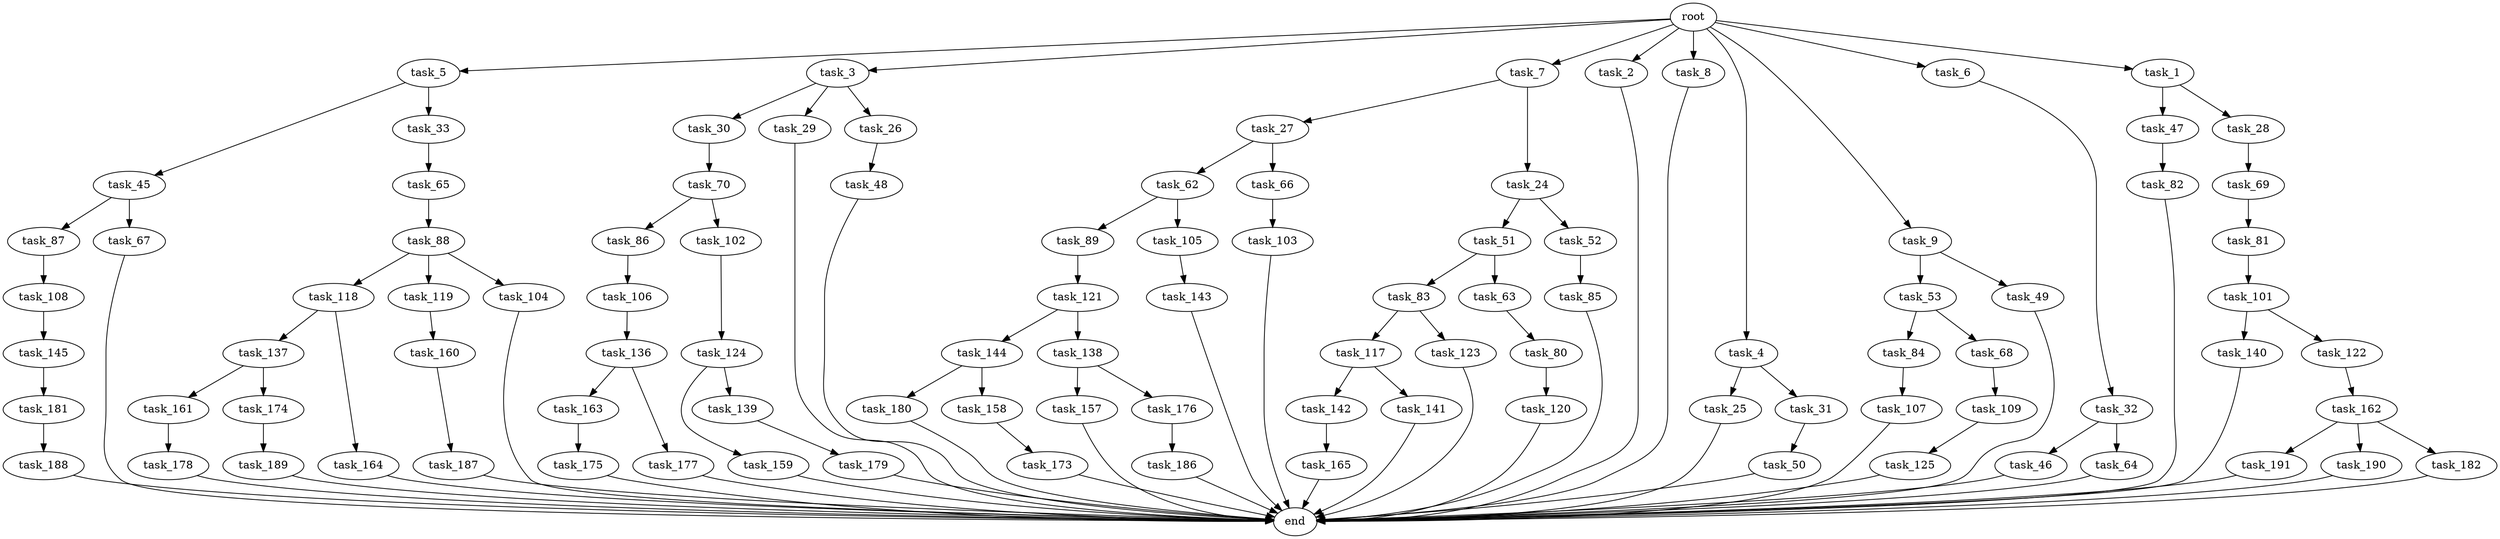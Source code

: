 digraph G {
  task_173 [size="3435973836.800000"];
  task_65 [size="30923764531.200001"];
  task_45 [size="7730941132.800000"];
  task_89 [size="3435973836.800000"];
  task_5 [size="102.400000"];
  task_47 [size="69578470195.199997"];
  task_3 [size="102.400000"];
  task_7 [size="102.400000"];
  task_30 [size="7730941132.800000"];
  task_2 [size="102.400000"];
  end [size="0.000000"];
  task_8 [size="102.400000"];
  task_125 [size="54975581388.800003"];
  task_163 [size="21474836480.000000"];
  task_69 [size="3435973836.800000"];
  task_53 [size="13743895347.200001"];
  task_84 [size="21474836480.000000"];
  task_49 [size="13743895347.200001"];
  task_187 [size="54975581388.800003"];
  task_86 [size="3435973836.800000"];
  task_117 [size="21474836480.000000"];
  task_109 [size="54975581388.800003"];
  task_177 [size="21474836480.000000"];
  task_33 [size="7730941132.800000"];
  task_118 [size="30923764531.200001"];
  task_189 [size="7730941132.800000"];
  task_106 [size="13743895347.200001"];
  task_160 [size="3435973836.800000"];
  task_105 [size="3435973836.800000"];
  task_48 [size="13743895347.200001"];
  task_4 [size="102.400000"];
  task_157 [size="21474836480.000000"];
  task_176 [size="21474836480.000000"];
  task_181 [size="21474836480.000000"];
  task_85 [size="42090679500.800003"];
  task_120 [size="13743895347.200001"];
  task_82 [size="54975581388.800003"];
  task_144 [size="7730941132.800000"];
  task_50 [size="21474836480.000000"];
  task_161 [size="3435973836.800000"];
  task_83 [size="7730941132.800000"];
  task_191 [size="54975581388.800003"];
  task_103 [size="30923764531.200001"];
  task_62 [size="69578470195.199997"];
  task_9 [size="102.400000"];
  task_46 [size="30923764531.200001"];
  task_175 [size="42090679500.800003"];
  task_124 [size="7730941132.800000"];
  task_121 [size="54975581388.800003"];
  task_186 [size="54975581388.800003"];
  task_107 [size="21474836480.000000"];
  task_25 [size="85899345920.000000"];
  task_27 [size="42090679500.800003"];
  task_179 [size="54975581388.800003"];
  task_6 [size="102.400000"];
  task_143 [size="7730941132.800000"];
  task_80 [size="42090679500.800003"];
  task_51 [size="3435973836.800000"];
  task_66 [size="69578470195.199997"];
  task_142 [size="42090679500.800003"];
  root [size="0.000000"];
  task_136 [size="85899345920.000000"];
  task_32 [size="85899345920.000000"];
  task_141 [size="42090679500.800003"];
  task_188 [size="21474836480.000000"];
  task_180 [size="85899345920.000000"];
  task_81 [size="7730941132.800000"];
  task_88 [size="7730941132.800000"];
  task_28 [size="69578470195.199997"];
  task_140 [size="54975581388.800003"];
  task_52 [size="3435973836.800000"];
  task_87 [size="13743895347.200001"];
  task_29 [size="7730941132.800000"];
  task_31 [size="85899345920.000000"];
  task_165 [size="3435973836.800000"];
  task_122 [size="54975581388.800003"];
  task_119 [size="30923764531.200001"];
  task_63 [size="7730941132.800000"];
  task_24 [size="42090679500.800003"];
  task_162 [size="13743895347.200001"];
  task_101 [size="42090679500.800003"];
  task_26 [size="7730941132.800000"];
  task_67 [size="13743895347.200001"];
  task_178 [size="13743895347.200001"];
  task_159 [size="54975581388.800003"];
  task_102 [size="3435973836.800000"];
  task_158 [size="85899345920.000000"];
  task_137 [size="42090679500.800003"];
  task_138 [size="7730941132.800000"];
  task_139 [size="54975581388.800003"];
  task_164 [size="42090679500.800003"];
  task_190 [size="54975581388.800003"];
  task_1 [size="102.400000"];
  task_108 [size="13743895347.200001"];
  task_68 [size="21474836480.000000"];
  task_104 [size="30923764531.200001"];
  task_182 [size="54975581388.800003"];
  task_70 [size="30923764531.200001"];
  task_174 [size="3435973836.800000"];
  task_145 [size="7730941132.800000"];
  task_64 [size="30923764531.200001"];
  task_123 [size="21474836480.000000"];

  task_173 -> end [size="1.000000"];
  task_65 -> task_88 [size="75497472.000000"];
  task_45 -> task_87 [size="134217728.000000"];
  task_45 -> task_67 [size="134217728.000000"];
  task_89 -> task_121 [size="536870912.000000"];
  task_5 -> task_33 [size="75497472.000000"];
  task_5 -> task_45 [size="75497472.000000"];
  task_47 -> task_82 [size="536870912.000000"];
  task_3 -> task_30 [size="75497472.000000"];
  task_3 -> task_26 [size="75497472.000000"];
  task_3 -> task_29 [size="75497472.000000"];
  task_7 -> task_24 [size="411041792.000000"];
  task_7 -> task_27 [size="411041792.000000"];
  task_30 -> task_70 [size="301989888.000000"];
  task_2 -> end [size="1.000000"];
  task_8 -> end [size="1.000000"];
  task_125 -> end [size="1.000000"];
  task_163 -> task_175 [size="411041792.000000"];
  task_69 -> task_81 [size="75497472.000000"];
  task_53 -> task_84 [size="209715200.000000"];
  task_53 -> task_68 [size="209715200.000000"];
  task_84 -> task_107 [size="209715200.000000"];
  task_49 -> end [size="1.000000"];
  task_187 -> end [size="1.000000"];
  task_86 -> task_106 [size="134217728.000000"];
  task_117 -> task_141 [size="411041792.000000"];
  task_117 -> task_142 [size="411041792.000000"];
  task_109 -> task_125 [size="536870912.000000"];
  task_177 -> end [size="1.000000"];
  task_33 -> task_65 [size="301989888.000000"];
  task_118 -> task_164 [size="411041792.000000"];
  task_118 -> task_137 [size="411041792.000000"];
  task_189 -> end [size="1.000000"];
  task_106 -> task_136 [size="838860800.000000"];
  task_160 -> task_187 [size="536870912.000000"];
  task_105 -> task_143 [size="75497472.000000"];
  task_48 -> end [size="1.000000"];
  task_4 -> task_31 [size="838860800.000000"];
  task_4 -> task_25 [size="838860800.000000"];
  task_157 -> end [size="1.000000"];
  task_176 -> task_186 [size="536870912.000000"];
  task_181 -> task_188 [size="209715200.000000"];
  task_85 -> end [size="1.000000"];
  task_120 -> end [size="1.000000"];
  task_82 -> end [size="1.000000"];
  task_144 -> task_158 [size="838860800.000000"];
  task_144 -> task_180 [size="838860800.000000"];
  task_50 -> end [size="1.000000"];
  task_161 -> task_178 [size="134217728.000000"];
  task_83 -> task_117 [size="209715200.000000"];
  task_83 -> task_123 [size="209715200.000000"];
  task_191 -> end [size="1.000000"];
  task_103 -> end [size="1.000000"];
  task_62 -> task_89 [size="33554432.000000"];
  task_62 -> task_105 [size="33554432.000000"];
  task_9 -> task_53 [size="134217728.000000"];
  task_9 -> task_49 [size="134217728.000000"];
  task_46 -> end [size="1.000000"];
  task_175 -> end [size="1.000000"];
  task_124 -> task_139 [size="536870912.000000"];
  task_124 -> task_159 [size="536870912.000000"];
  task_121 -> task_138 [size="75497472.000000"];
  task_121 -> task_144 [size="75497472.000000"];
  task_186 -> end [size="1.000000"];
  task_107 -> end [size="1.000000"];
  task_25 -> end [size="1.000000"];
  task_27 -> task_62 [size="679477248.000000"];
  task_27 -> task_66 [size="679477248.000000"];
  task_179 -> end [size="1.000000"];
  task_6 -> task_32 [size="838860800.000000"];
  task_143 -> end [size="1.000000"];
  task_80 -> task_120 [size="134217728.000000"];
  task_51 -> task_83 [size="75497472.000000"];
  task_51 -> task_63 [size="75497472.000000"];
  task_66 -> task_103 [size="301989888.000000"];
  task_142 -> task_165 [size="33554432.000000"];
  root -> task_8 [size="1.000000"];
  root -> task_9 [size="1.000000"];
  root -> task_3 [size="1.000000"];
  root -> task_7 [size="1.000000"];
  root -> task_6 [size="1.000000"];
  root -> task_1 [size="1.000000"];
  root -> task_5 [size="1.000000"];
  root -> task_2 [size="1.000000"];
  root -> task_4 [size="1.000000"];
  task_136 -> task_177 [size="209715200.000000"];
  task_136 -> task_163 [size="209715200.000000"];
  task_32 -> task_64 [size="301989888.000000"];
  task_32 -> task_46 [size="301989888.000000"];
  task_141 -> end [size="1.000000"];
  task_188 -> end [size="1.000000"];
  task_180 -> end [size="1.000000"];
  task_81 -> task_101 [size="411041792.000000"];
  task_88 -> task_104 [size="301989888.000000"];
  task_88 -> task_119 [size="301989888.000000"];
  task_88 -> task_118 [size="301989888.000000"];
  task_28 -> task_69 [size="33554432.000000"];
  task_140 -> end [size="1.000000"];
  task_52 -> task_85 [size="411041792.000000"];
  task_87 -> task_108 [size="134217728.000000"];
  task_29 -> end [size="1.000000"];
  task_31 -> task_50 [size="209715200.000000"];
  task_165 -> end [size="1.000000"];
  task_122 -> task_162 [size="134217728.000000"];
  task_119 -> task_160 [size="33554432.000000"];
  task_63 -> task_80 [size="411041792.000000"];
  task_24 -> task_51 [size="33554432.000000"];
  task_24 -> task_52 [size="33554432.000000"];
  task_162 -> task_182 [size="536870912.000000"];
  task_162 -> task_191 [size="536870912.000000"];
  task_162 -> task_190 [size="536870912.000000"];
  task_101 -> task_140 [size="536870912.000000"];
  task_101 -> task_122 [size="536870912.000000"];
  task_26 -> task_48 [size="134217728.000000"];
  task_67 -> end [size="1.000000"];
  task_178 -> end [size="1.000000"];
  task_159 -> end [size="1.000000"];
  task_102 -> task_124 [size="75497472.000000"];
  task_158 -> task_173 [size="33554432.000000"];
  task_137 -> task_161 [size="33554432.000000"];
  task_137 -> task_174 [size="33554432.000000"];
  task_138 -> task_157 [size="209715200.000000"];
  task_138 -> task_176 [size="209715200.000000"];
  task_139 -> task_179 [size="536870912.000000"];
  task_164 -> end [size="1.000000"];
  task_190 -> end [size="1.000000"];
  task_1 -> task_47 [size="679477248.000000"];
  task_1 -> task_28 [size="679477248.000000"];
  task_108 -> task_145 [size="75497472.000000"];
  task_68 -> task_109 [size="536870912.000000"];
  task_104 -> end [size="1.000000"];
  task_182 -> end [size="1.000000"];
  task_70 -> task_102 [size="33554432.000000"];
  task_70 -> task_86 [size="33554432.000000"];
  task_174 -> task_189 [size="75497472.000000"];
  task_145 -> task_181 [size="209715200.000000"];
  task_64 -> end [size="1.000000"];
  task_123 -> end [size="1.000000"];
}
